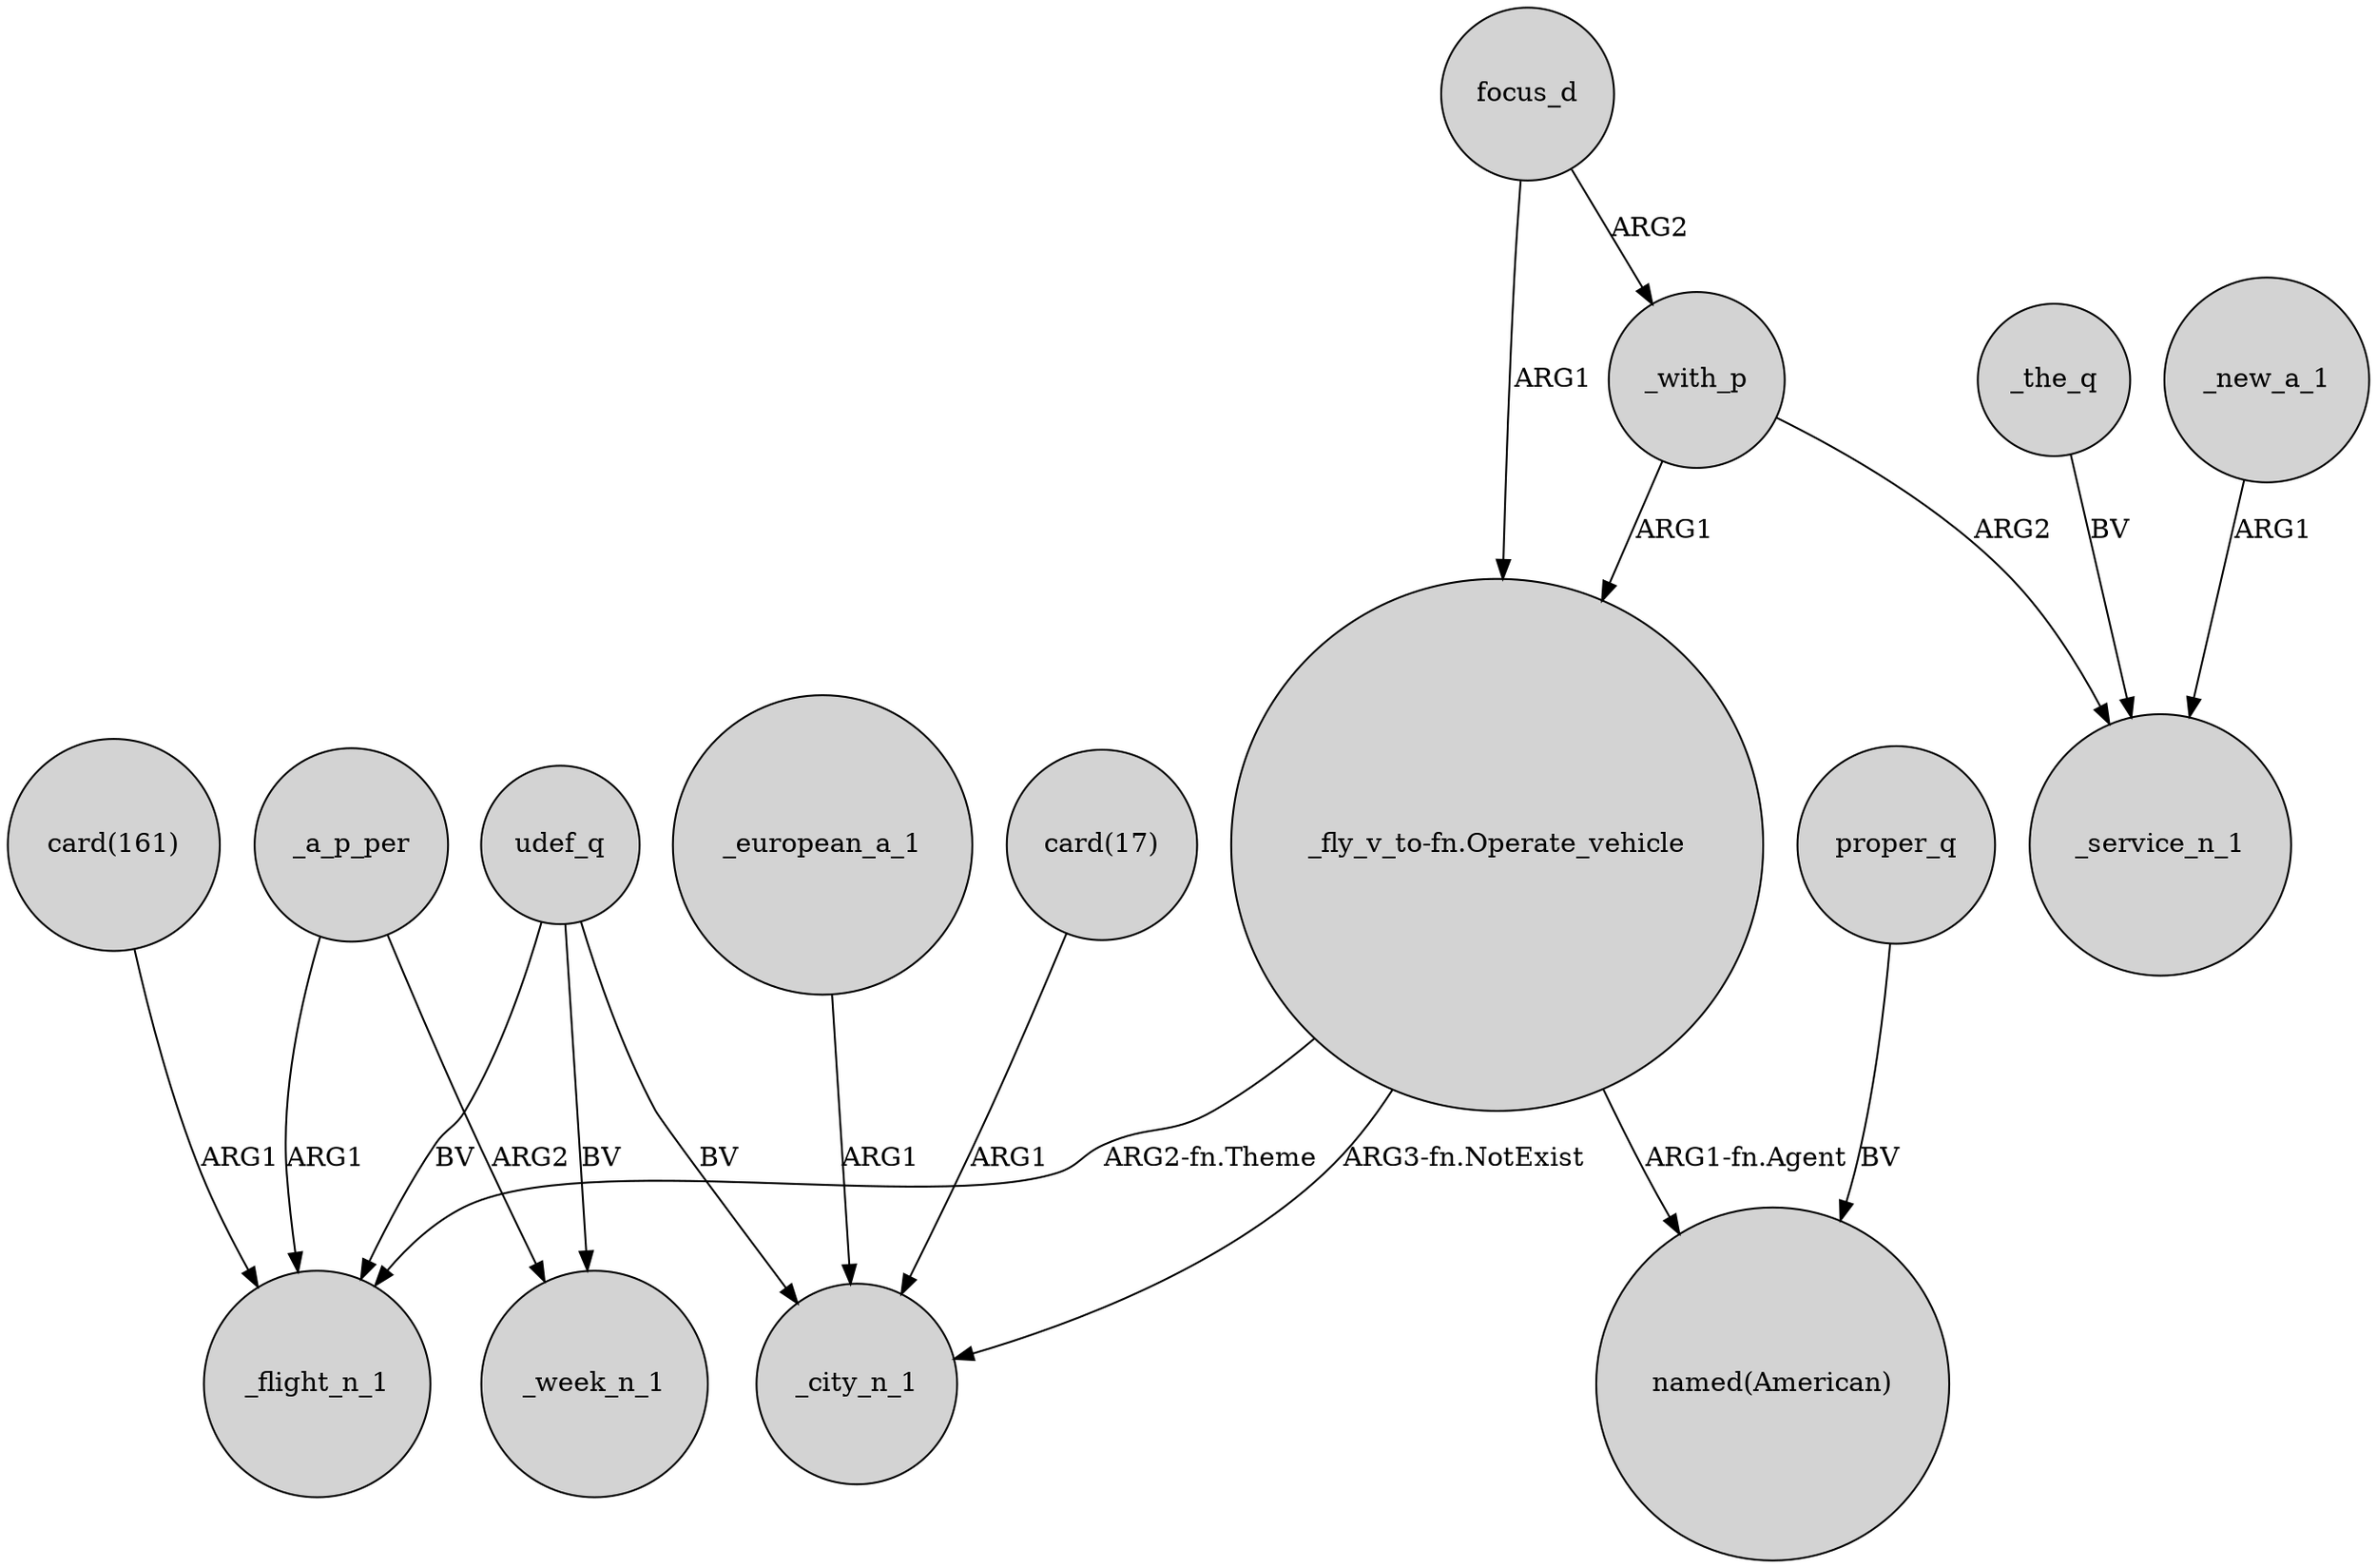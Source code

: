 digraph {
	node [shape=circle style=filled]
	"card(161)" -> _flight_n_1 [label=ARG1]
	_a_p_per -> _flight_n_1 [label=ARG1]
	"card(17)" -> _city_n_1 [label=ARG1]
	focus_d -> _with_p [label=ARG2]
	"_fly_v_to-fn.Operate_vehicle" -> "named(American)" [label="ARG1-fn.Agent"]
	_european_a_1 -> _city_n_1 [label=ARG1]
	udef_q -> _week_n_1 [label=BV]
	_with_p -> _service_n_1 [label=ARG2]
	proper_q -> "named(American)" [label=BV]
	focus_d -> "_fly_v_to-fn.Operate_vehicle" [label=ARG1]
	_new_a_1 -> _service_n_1 [label=ARG1]
	_the_q -> _service_n_1 [label=BV]
	"_fly_v_to-fn.Operate_vehicle" -> _flight_n_1 [label="ARG2-fn.Theme"]
	_a_p_per -> _week_n_1 [label=ARG2]
	udef_q -> _city_n_1 [label=BV]
	udef_q -> _flight_n_1 [label=BV]
	"_fly_v_to-fn.Operate_vehicle" -> _city_n_1 [label="ARG3-fn.NotExist"]
	_with_p -> "_fly_v_to-fn.Operate_vehicle" [label=ARG1]
}
